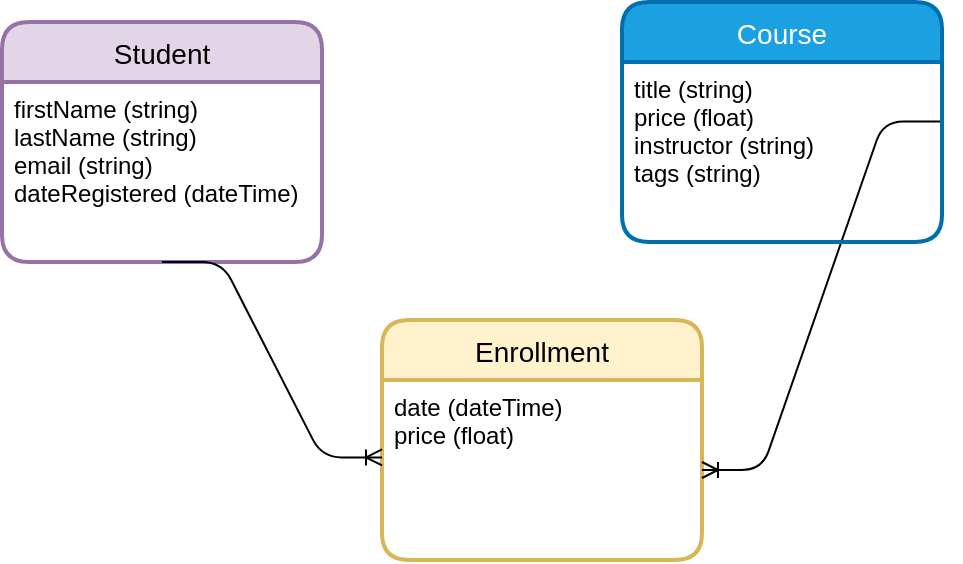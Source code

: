 <mxfile version="13.3.5" type="device"><diagram id="C5RBs43oDa-KdzZeNtuy" name="Page-1"><mxGraphModel dx="530" dy="372" grid="1" gridSize="10" guides="1" tooltips="1" connect="1" arrows="1" fold="1" page="1" pageScale="1" pageWidth="827" pageHeight="1169" math="0" shadow="0"><root><mxCell id="WIyWlLk6GJQsqaUBKTNV-0"/><mxCell id="WIyWlLk6GJQsqaUBKTNV-1" parent="WIyWlLk6GJQsqaUBKTNV-0"/><mxCell id="39VeWzRBnA8qbnAROipL-17" value="Student" style="swimlane;childLayout=stackLayout;horizontal=1;startSize=30;horizontalStack=0;rounded=1;fontSize=14;fontStyle=0;strokeWidth=2;resizeParent=0;resizeLast=1;shadow=0;dashed=0;align=center;fillColor=#e1d5e7;strokeColor=#9673a6;" parent="WIyWlLk6GJQsqaUBKTNV-1" vertex="1"><mxGeometry x="100" y="160" width="160" height="120" as="geometry"/></mxCell><mxCell id="39VeWzRBnA8qbnAROipL-18" value="firstName (string)&#10;lastName (string)&#10;email (string)&#10;dateRegistered (dateTime)&#10;" style="align=left;strokeColor=none;fillColor=none;spacingLeft=4;fontSize=12;verticalAlign=top;resizable=0;rotatable=0;part=1;" parent="39VeWzRBnA8qbnAROipL-17" vertex="1"><mxGeometry y="30" width="160" height="90" as="geometry"/></mxCell><mxCell id="GKn8olnbPyDzlvR6gl8o-0" value="Enrollment" style="swimlane;childLayout=stackLayout;horizontal=1;startSize=30;horizontalStack=0;rounded=1;fontSize=14;fontStyle=0;strokeWidth=2;resizeParent=0;resizeLast=1;shadow=0;dashed=0;align=center;fillColor=#fff2cc;strokeColor=#d6b656;" vertex="1" parent="WIyWlLk6GJQsqaUBKTNV-1"><mxGeometry x="290" y="309" width="160" height="120" as="geometry"/></mxCell><mxCell id="GKn8olnbPyDzlvR6gl8o-1" value="date (dateTime)&#10;price (float)" style="align=left;strokeColor=none;fillColor=none;spacingLeft=4;fontSize=12;verticalAlign=top;resizable=0;rotatable=0;part=1;" vertex="1" parent="GKn8olnbPyDzlvR6gl8o-0"><mxGeometry y="30" width="160" height="90" as="geometry"/></mxCell><mxCell id="GKn8olnbPyDzlvR6gl8o-2" value="" style="edgeStyle=entityRelationEdgeStyle;fontSize=12;html=1;endArrow=ERoneToMany;exitX=0.5;exitY=1;exitDx=0;exitDy=0;entryX=0;entryY=0.43;entryDx=0;entryDy=0;entryPerimeter=0;" edge="1" parent="WIyWlLk6GJQsqaUBKTNV-1" source="39VeWzRBnA8qbnAROipL-18" target="GKn8olnbPyDzlvR6gl8o-1"><mxGeometry width="100" height="100" relative="1" as="geometry"><mxPoint x="320" y="320" as="sourcePoint"/><mxPoint x="420" y="220" as="targetPoint"/></mxGeometry></mxCell><mxCell id="GKn8olnbPyDzlvR6gl8o-5" value="" style="edgeStyle=entityRelationEdgeStyle;fontSize=12;html=1;endArrow=ERoneToMany;exitX=1.004;exitY=0.33;exitDx=0;exitDy=0;exitPerimeter=0;" edge="1" parent="WIyWlLk6GJQsqaUBKTNV-1" source="39VeWzRBnA8qbnAROipL-20" target="GKn8olnbPyDzlvR6gl8o-1"><mxGeometry width="100" height="100" relative="1" as="geometry"><mxPoint x="500" y="320" as="sourcePoint"/><mxPoint x="610" y="420" as="targetPoint"/></mxGeometry></mxCell><mxCell id="39VeWzRBnA8qbnAROipL-19" value="Course" style="swimlane;childLayout=stackLayout;horizontal=1;startSize=30;horizontalStack=0;rounded=1;fontSize=14;fontStyle=0;strokeWidth=2;resizeParent=0;resizeLast=1;shadow=0;dashed=0;align=center;fillColor=#1ba1e2;strokeColor=#006EAF;fontColor=#ffffff;" parent="WIyWlLk6GJQsqaUBKTNV-1" vertex="1"><mxGeometry x="410" y="150" width="160" height="120" as="geometry"/></mxCell><mxCell id="39VeWzRBnA8qbnAROipL-20" value="title (string)&#10;price (float)&#10;instructor (string)&#10;tags (string)" style="align=left;strokeColor=none;fillColor=none;spacingLeft=4;fontSize=12;verticalAlign=top;resizable=0;rotatable=0;part=1;" parent="39VeWzRBnA8qbnAROipL-19" vertex="1"><mxGeometry y="30" width="160" height="90" as="geometry"/></mxCell></root></mxGraphModel></diagram></mxfile>
